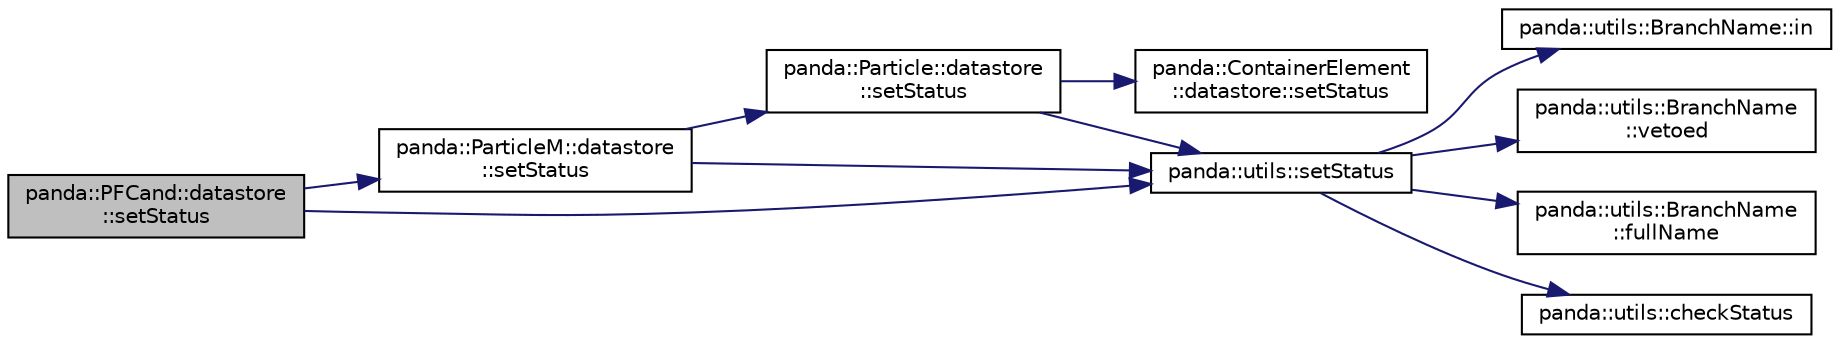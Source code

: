digraph "panda::PFCand::datastore::setStatus"
{
 // INTERACTIVE_SVG=YES
  edge [fontname="Helvetica",fontsize="10",labelfontname="Helvetica",labelfontsize="10"];
  node [fontname="Helvetica",fontsize="10",shape=record];
  rankdir="LR";
  Node1 [label="panda::PFCand::datastore\l::setStatus",height=0.2,width=0.4,color="black", fillcolor="grey75", style="filled" fontcolor="black"];
  Node1 -> Node2 [color="midnightblue",fontsize="10",style="solid"];
  Node2 [label="panda::ParticleM::datastore\l::setStatus",height=0.2,width=0.4,color="black", fillcolor="white", style="filled",URL="$structpanda_1_1ParticleM_1_1datastore.html#a957ae0973d0133c87e71845ad751fd64"];
  Node2 -> Node3 [color="midnightblue",fontsize="10",style="solid"];
  Node3 [label="panda::Particle::datastore\l::setStatus",height=0.2,width=0.4,color="black", fillcolor="white", style="filled",URL="$structpanda_1_1Particle_1_1datastore.html#afa508d25966c3e2044e67e4b50f1679e"];
  Node3 -> Node4 [color="midnightblue",fontsize="10",style="solid"];
  Node4 [label="panda::ContainerElement\l::datastore::setStatus",height=0.2,width=0.4,color="black", fillcolor="white", style="filled",URL="$structpanda_1_1ContainerElement_1_1datastore.html#aad03a4d0428dfa3b6ae9ccfb04d49cd8"];
  Node3 -> Node5 [color="midnightblue",fontsize="10",style="solid"];
  Node5 [label="panda::utils::setStatus",height=0.2,width=0.4,color="black", fillcolor="white", style="filled",URL="$namespacepanda_1_1utils.html#a01665f786d6a2acedb8f008f3fc9fc84",tooltip="Set status of a branch. "];
  Node5 -> Node6 [color="midnightblue",fontsize="10",style="solid"];
  Node6 [label="panda::utils::BranchName::in",height=0.2,width=0.4,color="black", fillcolor="white", style="filled",URL="$classpanda_1_1utils_1_1BranchName.html#a6cc8a6df7c5b12a0221fd49773cca6a7",tooltip="Is the name included and not vetoed? "];
  Node5 -> Node7 [color="midnightblue",fontsize="10",style="solid"];
  Node7 [label="panda::utils::BranchName\l::vetoed",height=0.2,width=0.4,color="black", fillcolor="white", style="filled",URL="$classpanda_1_1utils_1_1BranchName.html#ae3332329bf2afae5ed8e7c35e5d77ffa",tooltip="Is the name included and vetoed? "];
  Node5 -> Node8 [color="midnightblue",fontsize="10",style="solid"];
  Node8 [label="panda::utils::BranchName\l::fullName",height=0.2,width=0.4,color="black", fillcolor="white", style="filled",URL="$classpanda_1_1utils_1_1BranchName.html#a13958ff4a9d554d2c057c600b4f70412",tooltip="Prepend the branch name with &lt;objName.&gt;. "];
  Node5 -> Node9 [color="midnightblue",fontsize="10",style="solid"];
  Node9 [label="panda::utils::checkStatus",height=0.2,width=0.4,color="black", fillcolor="white", style="filled",URL="$namespacepanda_1_1utils.html#aafa411773a4b0ee829d99e6e5a0abdcd",tooltip="Check status of a branch. "];
  Node2 -> Node5 [color="midnightblue",fontsize="10",style="solid"];
  Node1 -> Node5 [color="midnightblue",fontsize="10",style="solid"];
}
